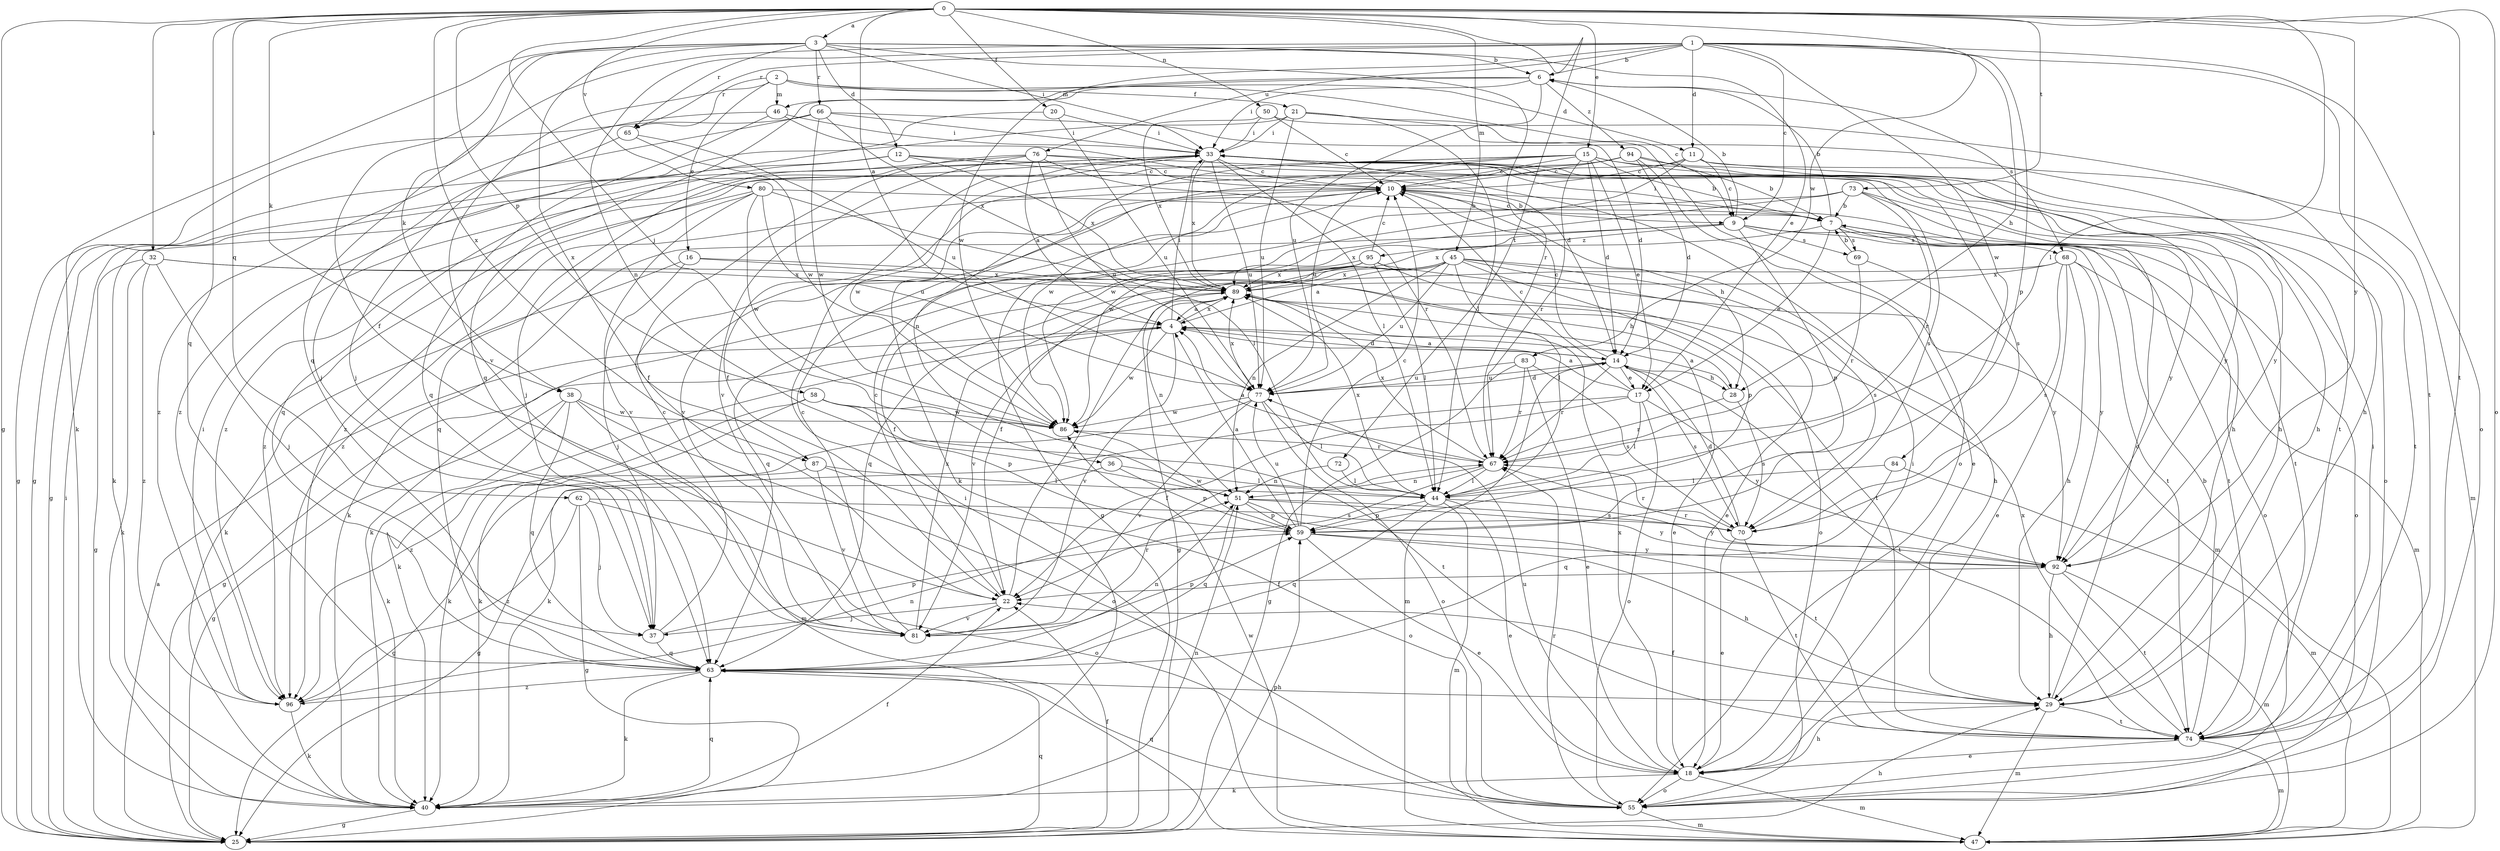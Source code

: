 strict digraph  {
0;
1;
2;
3;
4;
6;
7;
9;
10;
11;
12;
14;
15;
16;
17;
18;
20;
21;
22;
25;
28;
29;
32;
33;
36;
37;
38;
40;
44;
45;
46;
47;
50;
51;
55;
58;
59;
62;
63;
65;
66;
67;
68;
69;
70;
72;
73;
74;
76;
77;
80;
81;
83;
84;
86;
87;
89;
92;
94;
95;
96;
0 -> 3  [label=a];
0 -> 4  [label=a];
0 -> 15  [label=e];
0 -> 20  [label=f];
0 -> 25  [label=g];
0 -> 32  [label=i];
0 -> 36  [label=j];
0 -> 38  [label=k];
0 -> 44  [label=l];
0 -> 45  [label=m];
0 -> 50  [label=n];
0 -> 55  [label=o];
0 -> 58  [label=p];
0 -> 62  [label=q];
0 -> 63  [label=q];
0 -> 72  [label=t];
0 -> 73  [label=t];
0 -> 74  [label=t];
0 -> 80  [label=v];
0 -> 83  [label=w];
0 -> 87  [label=x];
0 -> 92  [label=y];
1 -> 6  [label=b];
1 -> 9  [label=c];
1 -> 11  [label=d];
1 -> 28  [label=h];
1 -> 51  [label=n];
1 -> 55  [label=o];
1 -> 59  [label=p];
1 -> 63  [label=q];
1 -> 65  [label=r];
1 -> 74  [label=t];
1 -> 76  [label=u];
1 -> 84  [label=w];
1 -> 86  [label=w];
2 -> 9  [label=c];
2 -> 11  [label=d];
2 -> 16  [label=e];
2 -> 21  [label=f];
2 -> 46  [label=m];
2 -> 65  [label=r];
2 -> 81  [label=v];
3 -> 6  [label=b];
3 -> 12  [label=d];
3 -> 17  [label=e];
3 -> 22  [label=f];
3 -> 33  [label=i];
3 -> 38  [label=k];
3 -> 40  [label=k];
3 -> 65  [label=r];
3 -> 66  [label=r];
3 -> 67  [label=r];
3 -> 87  [label=x];
4 -> 14  [label=d];
4 -> 25  [label=g];
4 -> 33  [label=i];
4 -> 40  [label=k];
4 -> 81  [label=v];
4 -> 86  [label=w];
4 -> 89  [label=x];
6 -> 33  [label=i];
6 -> 46  [label=m];
6 -> 63  [label=q];
6 -> 68  [label=s];
6 -> 77  [label=u];
6 -> 94  [label=z];
7 -> 6  [label=b];
7 -> 17  [label=e];
7 -> 33  [label=i];
7 -> 55  [label=o];
7 -> 68  [label=s];
7 -> 69  [label=s];
7 -> 74  [label=t];
7 -> 89  [label=x];
9 -> 6  [label=b];
9 -> 40  [label=k];
9 -> 55  [label=o];
9 -> 59  [label=p];
9 -> 69  [label=s];
9 -> 74  [label=t];
9 -> 89  [label=x];
9 -> 95  [label=z];
10 -> 7  [label=b];
10 -> 9  [label=c];
10 -> 28  [label=h];
10 -> 81  [label=v];
10 -> 96  [label=z];
11 -> 9  [label=c];
11 -> 10  [label=c];
11 -> 47  [label=m];
11 -> 74  [label=t];
11 -> 86  [label=w];
11 -> 96  [label=z];
12 -> 10  [label=c];
12 -> 25  [label=g];
12 -> 63  [label=q];
12 -> 70  [label=s];
12 -> 89  [label=x];
14 -> 4  [label=a];
14 -> 10  [label=c];
14 -> 17  [label=e];
14 -> 28  [label=h];
14 -> 47  [label=m];
14 -> 67  [label=r];
14 -> 70  [label=s];
14 -> 74  [label=t];
14 -> 77  [label=u];
15 -> 7  [label=b];
15 -> 10  [label=c];
15 -> 14  [label=d];
15 -> 17  [label=e];
15 -> 51  [label=n];
15 -> 55  [label=o];
15 -> 67  [label=r];
15 -> 77  [label=u];
15 -> 86  [label=w];
15 -> 92  [label=y];
15 -> 96  [label=z];
16 -> 28  [label=h];
16 -> 37  [label=j];
16 -> 40  [label=k];
16 -> 89  [label=x];
17 -> 4  [label=a];
17 -> 10  [label=c];
17 -> 22  [label=f];
17 -> 40  [label=k];
17 -> 44  [label=l];
17 -> 55  [label=o];
17 -> 92  [label=y];
18 -> 29  [label=h];
18 -> 33  [label=i];
18 -> 40  [label=k];
18 -> 47  [label=m];
18 -> 55  [label=o];
18 -> 77  [label=u];
18 -> 89  [label=x];
20 -> 33  [label=i];
20 -> 77  [label=u];
20 -> 96  [label=z];
21 -> 14  [label=d];
21 -> 25  [label=g];
21 -> 33  [label=i];
21 -> 44  [label=l];
21 -> 55  [label=o];
21 -> 77  [label=u];
22 -> 10  [label=c];
22 -> 37  [label=j];
22 -> 81  [label=v];
22 -> 89  [label=x];
25 -> 4  [label=a];
25 -> 22  [label=f];
25 -> 29  [label=h];
25 -> 33  [label=i];
25 -> 59  [label=p];
25 -> 63  [label=q];
28 -> 4  [label=a];
28 -> 67  [label=r];
28 -> 70  [label=s];
29 -> 10  [label=c];
29 -> 22  [label=f];
29 -> 47  [label=m];
29 -> 74  [label=t];
32 -> 25  [label=g];
32 -> 37  [label=j];
32 -> 40  [label=k];
32 -> 74  [label=t];
32 -> 89  [label=x];
32 -> 96  [label=z];
33 -> 10  [label=c];
33 -> 29  [label=h];
33 -> 40  [label=k];
33 -> 44  [label=l];
33 -> 70  [label=s];
33 -> 77  [label=u];
33 -> 86  [label=w];
33 -> 89  [label=x];
33 -> 92  [label=y];
36 -> 25  [label=g];
36 -> 44  [label=l];
36 -> 59  [label=p];
37 -> 10  [label=c];
37 -> 59  [label=p];
37 -> 63  [label=q];
38 -> 25  [label=g];
38 -> 40  [label=k];
38 -> 47  [label=m];
38 -> 55  [label=o];
38 -> 63  [label=q];
38 -> 86  [label=w];
40 -> 22  [label=f];
40 -> 25  [label=g];
40 -> 51  [label=n];
40 -> 63  [label=q];
44 -> 18  [label=e];
44 -> 47  [label=m];
44 -> 59  [label=p];
44 -> 63  [label=q];
44 -> 89  [label=x];
44 -> 92  [label=y];
45 -> 4  [label=a];
45 -> 18  [label=e];
45 -> 22  [label=f];
45 -> 25  [label=g];
45 -> 29  [label=h];
45 -> 44  [label=l];
45 -> 51  [label=n];
45 -> 59  [label=p];
45 -> 70  [label=s];
45 -> 77  [label=u];
45 -> 89  [label=x];
46 -> 14  [label=d];
46 -> 33  [label=i];
46 -> 63  [label=q];
46 -> 96  [label=z];
47 -> 33  [label=i];
47 -> 86  [label=w];
50 -> 10  [label=c];
50 -> 29  [label=h];
50 -> 33  [label=i];
50 -> 89  [label=x];
51 -> 59  [label=p];
51 -> 63  [label=q];
51 -> 70  [label=s];
51 -> 74  [label=t];
51 -> 92  [label=y];
55 -> 47  [label=m];
55 -> 63  [label=q];
55 -> 67  [label=r];
58 -> 40  [label=k];
58 -> 59  [label=p];
58 -> 74  [label=t];
58 -> 86  [label=w];
58 -> 96  [label=z];
59 -> 4  [label=a];
59 -> 10  [label=c];
59 -> 18  [label=e];
59 -> 29  [label=h];
59 -> 77  [label=u];
59 -> 86  [label=w];
59 -> 92  [label=y];
62 -> 25  [label=g];
62 -> 37  [label=j];
62 -> 55  [label=o];
62 -> 70  [label=s];
62 -> 96  [label=z];
63 -> 29  [label=h];
63 -> 40  [label=k];
63 -> 51  [label=n];
63 -> 96  [label=z];
65 -> 37  [label=j];
65 -> 77  [label=u];
65 -> 86  [label=w];
66 -> 25  [label=g];
66 -> 33  [label=i];
66 -> 37  [label=j];
66 -> 74  [label=t];
66 -> 86  [label=w];
66 -> 89  [label=x];
67 -> 4  [label=a];
67 -> 22  [label=f];
67 -> 44  [label=l];
67 -> 51  [label=n];
67 -> 89  [label=x];
68 -> 18  [label=e];
68 -> 29  [label=h];
68 -> 47  [label=m];
68 -> 63  [label=q];
68 -> 70  [label=s];
68 -> 89  [label=x];
68 -> 92  [label=y];
69 -> 7  [label=b];
69 -> 67  [label=r];
69 -> 92  [label=y];
70 -> 14  [label=d];
70 -> 18  [label=e];
70 -> 67  [label=r];
70 -> 74  [label=t];
72 -> 44  [label=l];
72 -> 51  [label=n];
73 -> 7  [label=b];
73 -> 25  [label=g];
73 -> 67  [label=r];
73 -> 74  [label=t];
73 -> 86  [label=w];
73 -> 92  [label=y];
74 -> 7  [label=b];
74 -> 18  [label=e];
74 -> 33  [label=i];
74 -> 47  [label=m];
74 -> 89  [label=x];
76 -> 4  [label=a];
76 -> 10  [label=c];
76 -> 22  [label=f];
76 -> 29  [label=h];
76 -> 37  [label=j];
76 -> 67  [label=r];
76 -> 77  [label=u];
76 -> 81  [label=v];
77 -> 14  [label=d];
77 -> 40  [label=k];
77 -> 44  [label=l];
77 -> 55  [label=o];
77 -> 81  [label=v];
77 -> 86  [label=w];
77 -> 89  [label=x];
80 -> 7  [label=b];
80 -> 44  [label=l];
80 -> 63  [label=q];
80 -> 77  [label=u];
80 -> 81  [label=v];
80 -> 86  [label=w];
80 -> 96  [label=z];
81 -> 10  [label=c];
81 -> 59  [label=p];
81 -> 67  [label=r];
81 -> 89  [label=x];
83 -> 18  [label=e];
83 -> 25  [label=g];
83 -> 67  [label=r];
83 -> 70  [label=s];
83 -> 77  [label=u];
84 -> 44  [label=l];
84 -> 47  [label=m];
84 -> 63  [label=q];
86 -> 67  [label=r];
87 -> 25  [label=g];
87 -> 44  [label=l];
87 -> 55  [label=o];
87 -> 81  [label=v];
89 -> 4  [label=a];
89 -> 18  [label=e];
89 -> 51  [label=n];
89 -> 81  [label=v];
92 -> 22  [label=f];
92 -> 29  [label=h];
92 -> 47  [label=m];
92 -> 67  [label=r];
92 -> 74  [label=t];
94 -> 7  [label=b];
94 -> 10  [label=c];
94 -> 14  [label=d];
94 -> 18  [label=e];
94 -> 22  [label=f];
94 -> 29  [label=h];
94 -> 40  [label=k];
95 -> 10  [label=c];
95 -> 22  [label=f];
95 -> 40  [label=k];
95 -> 44  [label=l];
95 -> 47  [label=m];
95 -> 55  [label=o];
95 -> 63  [label=q];
95 -> 89  [label=x];
96 -> 33  [label=i];
96 -> 40  [label=k];
96 -> 51  [label=n];
}
